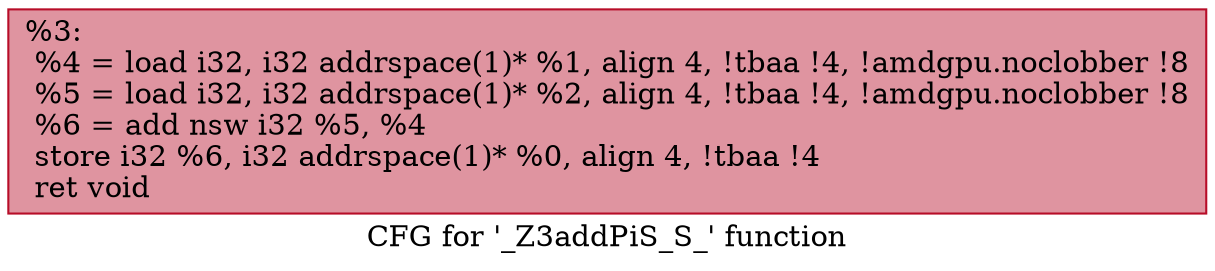 digraph "CFG for '_Z3addPiS_S_' function" {
	label="CFG for '_Z3addPiS_S_' function";

	Node0x6267a80 [shape=record,color="#b70d28ff", style=filled, fillcolor="#b70d2870",label="{%3:\l  %4 = load i32, i32 addrspace(1)* %1, align 4, !tbaa !4, !amdgpu.noclobber !8\l  %5 = load i32, i32 addrspace(1)* %2, align 4, !tbaa !4, !amdgpu.noclobber !8\l  %6 = add nsw i32 %5, %4\l  store i32 %6, i32 addrspace(1)* %0, align 4, !tbaa !4\l  ret void\l}"];
}
